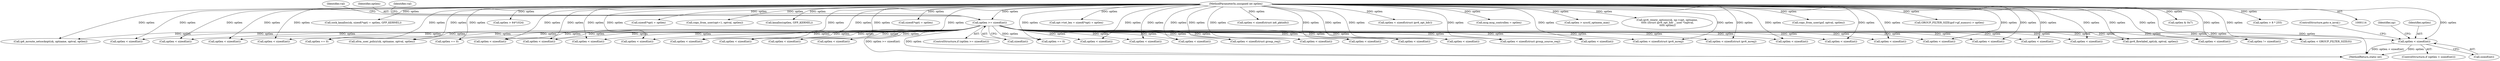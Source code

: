 digraph "0_linux_45f6fad84cc305103b28d73482b344d7f5b76f39_11@API" {
"1000492" [label="(Call,optlen < sizeof(int))"];
"1000152" [label="(Call,optlen >= sizeof(int))"];
"1000119" [label="(MethodParameterIn,unsigned int optlen)"];
"1000768" [label="(Call,optlen < sizeof(int))"];
"1000496" [label="(ControlStructure,goto e_inval;)"];
"1000501" [label="(Identifier,np)"];
"1001049" [label="(Call,sock_kmalloc(sk, sizeof(*opt) + optlen, GFP_KERNEL))"];
"1000491" [label="(ControlStructure,if (optlen < sizeof(int)))"];
"1000686" [label="(Call,optlen < sizeof(int))"];
"1000179" [label="(Call,ip6_mroute_setsockopt(sk, optname, optval, optlen))"];
"1000151" [label="(ControlStructure,if (optlen >= sizeof(int)))"];
"1001895" [label="(Call,optlen < sizeof(int))"];
"1001041" [label="(Call,optlen > 64*1024)"];
"1000472" [label="(Call,optlen < sizeof(int))"];
"1001987" [label="(Call,optlen < sizeof(int))"];
"1000494" [label="(Call,sizeof(int))"];
"1001179" [label="(Call,optlen < sizeof(int))"];
"1001755" [label="(Call,optlen < sizeof(int))"];
"1001051" [label="(Call,sizeof(*opt) + optlen)"];
"1001085" [label="(Call,copy_from_user(opt+1, optval, optlen))"];
"1001685" [label="(Call,kmalloc(optlen, GFP_KERNEL))"];
"1000552" [label="(Call,optlen < sizeof(int))"];
"1000632" [label="(Call,optlen < sizeof(int))"];
"1000810" [label="(Call,optlen == 0)"];
"1001075" [label="(Call,sizeof(*opt) + optlen)"];
"1000572" [label="(Call,optlen < sizeof(int))"];
"1001816" [label="(Call,optlen < sizeof(int))"];
"1001793" [label="(Call,optlen < sizeof(int))"];
"1001071" [label="(Call,opt->tot_len = sizeof(*opt) + optlen)"];
"1000432" [label="(Call,optlen < sizeof(int))"];
"1000652" [label="(Call,optlen < sizeof(int))"];
"1001544" [label="(Call,optlen < sizeof(struct group_source_req))"];
"1000159" [label="(Identifier,val)"];
"1001357" [label="(Call,optlen < sizeof(struct ipv6_mreq))"];
"1000592" [label="(Call,optlen < sizeof(int))"];
"1000152" [label="(Call,optlen >= sizeof(int))"];
"1001878" [label="(Call,xfrm_user_policy(sk, optname, optval, optlen))"];
"1000947" [label="(Call,optlen < sizeof(struct in6_pktinfo))"];
"1001032" [label="(Call,optlen == 0)"];
"1001307" [label="(Call,optlen < sizeof(int))"];
"1001768" [label="(Call,optlen < sizeof(int))"];
"1000824" [label="(Call,optlen < sizeof(struct ipv6_opt_hdr))"];
"1000194" [label="(Call,optlen < sizeof(int))"];
"1001092" [label="(Call,msg.msg_controllen = optlen)"];
"1000940" [label="(Call,optlen == 0)"];
"1001674" [label="(Call,optlen > sysctl_optmem_max)"];
"1000856" [label="(Call,ipv6_renew_options(sk, np->opt, optname,\n \t\t\t\t\t (struct ipv6_opt_hdr __user *)optval,\n \t\t\t\t\t optlen))"];
"1000785" [label="(Call,optlen < sizeof(int))"];
"1001468" [label="(Call,optlen < sizeof(struct group_req))"];
"1000512" [label="(Call,optlen < sizeof(int))"];
"1001702" [label="(Call,copy_from_user(gsf, optval, optlen))"];
"1001146" [label="(Call,optlen < sizeof(int))"];
"1000726" [label="(Call,optlen < sizeof(int))"];
"1001731" [label="(Call,GROUP_FILTER_SIZE(gsf->gf_numsrc) > optlen)"];
"1001417" [label="(Call,optlen < sizeof(struct ipv6_mreq))"];
"1000153" [label="(Identifier,optlen)"];
"1001840" [label="(Call,optlen < sizeof(int))"];
"1000119" [label="(MethodParameterIn,unsigned int optlen)"];
"1000168" [label="(Identifier,val)"];
"1000612" [label="(Call,optlen < sizeof(int))"];
"1000532" [label="(Call,optlen < sizeof(int))"];
"1000706" [label="(Call,optlen < sizeof(int))"];
"1000492" [label="(Call,optlen < sizeof(int))"];
"1000452" [label="(Call,optlen < sizeof(int))"];
"1001857" [label="(Call,ipv6_flowlabel_opt(sk, optval, optlen))"];
"1000829" [label="(Call,optlen & 0x7)"];
"1002046" [label="(MethodReturn,static int)"];
"1000154" [label="(Call,sizeof(int))"];
"1001211" [label="(Call,optlen < sizeof(int))"];
"1000493" [label="(Identifier,optlen)"];
"1001238" [label="(Call,optlen != sizeof(int))"];
"1000832" [label="(Call,optlen > 8 * 255)"];
"1001668" [label="(Call,optlen < GROUP_FILTER_SIZE(0))"];
"1000492" -> "1000491"  [label="AST: "];
"1000492" -> "1000494"  [label="CFG: "];
"1000493" -> "1000492"  [label="AST: "];
"1000494" -> "1000492"  [label="AST: "];
"1000496" -> "1000492"  [label="CFG: "];
"1000501" -> "1000492"  [label="CFG: "];
"1000492" -> "1002046"  [label="DDG: optlen"];
"1000492" -> "1002046"  [label="DDG: optlen < sizeof(int)"];
"1000152" -> "1000492"  [label="DDG: optlen"];
"1000119" -> "1000492"  [label="DDG: optlen"];
"1000152" -> "1000151"  [label="AST: "];
"1000152" -> "1000154"  [label="CFG: "];
"1000153" -> "1000152"  [label="AST: "];
"1000154" -> "1000152"  [label="AST: "];
"1000159" -> "1000152"  [label="CFG: "];
"1000168" -> "1000152"  [label="CFG: "];
"1000152" -> "1002046"  [label="DDG: optlen >= sizeof(int)"];
"1000152" -> "1002046"  [label="DDG: optlen"];
"1000119" -> "1000152"  [label="DDG: optlen"];
"1000152" -> "1000179"  [label="DDG: optlen"];
"1000152" -> "1000194"  [label="DDG: optlen"];
"1000152" -> "1000432"  [label="DDG: optlen"];
"1000152" -> "1000452"  [label="DDG: optlen"];
"1000152" -> "1000472"  [label="DDG: optlen"];
"1000152" -> "1000512"  [label="DDG: optlen"];
"1000152" -> "1000532"  [label="DDG: optlen"];
"1000152" -> "1000552"  [label="DDG: optlen"];
"1000152" -> "1000572"  [label="DDG: optlen"];
"1000152" -> "1000592"  [label="DDG: optlen"];
"1000152" -> "1000612"  [label="DDG: optlen"];
"1000152" -> "1000632"  [label="DDG: optlen"];
"1000152" -> "1000652"  [label="DDG: optlen"];
"1000152" -> "1000686"  [label="DDG: optlen"];
"1000152" -> "1000706"  [label="DDG: optlen"];
"1000152" -> "1000726"  [label="DDG: optlen"];
"1000152" -> "1000768"  [label="DDG: optlen"];
"1000152" -> "1000785"  [label="DDG: optlen"];
"1000152" -> "1000810"  [label="DDG: optlen"];
"1000152" -> "1000940"  [label="DDG: optlen"];
"1000152" -> "1001032"  [label="DDG: optlen"];
"1000152" -> "1001146"  [label="DDG: optlen"];
"1000152" -> "1001179"  [label="DDG: optlen"];
"1000152" -> "1001211"  [label="DDG: optlen"];
"1000152" -> "1001238"  [label="DDG: optlen"];
"1000152" -> "1001307"  [label="DDG: optlen"];
"1000152" -> "1001357"  [label="DDG: optlen"];
"1000152" -> "1001417"  [label="DDG: optlen"];
"1000152" -> "1001468"  [label="DDG: optlen"];
"1000152" -> "1001544"  [label="DDG: optlen"];
"1000152" -> "1001668"  [label="DDG: optlen"];
"1000152" -> "1001755"  [label="DDG: optlen"];
"1000152" -> "1001768"  [label="DDG: optlen"];
"1000152" -> "1001793"  [label="DDG: optlen"];
"1000152" -> "1001816"  [label="DDG: optlen"];
"1000152" -> "1001840"  [label="DDG: optlen"];
"1000152" -> "1001857"  [label="DDG: optlen"];
"1000152" -> "1001878"  [label="DDG: optlen"];
"1000152" -> "1001895"  [label="DDG: optlen"];
"1000152" -> "1001987"  [label="DDG: optlen"];
"1000119" -> "1000114"  [label="AST: "];
"1000119" -> "1002046"  [label="DDG: optlen"];
"1000119" -> "1000179"  [label="DDG: optlen"];
"1000119" -> "1000194"  [label="DDG: optlen"];
"1000119" -> "1000432"  [label="DDG: optlen"];
"1000119" -> "1000452"  [label="DDG: optlen"];
"1000119" -> "1000472"  [label="DDG: optlen"];
"1000119" -> "1000512"  [label="DDG: optlen"];
"1000119" -> "1000532"  [label="DDG: optlen"];
"1000119" -> "1000552"  [label="DDG: optlen"];
"1000119" -> "1000572"  [label="DDG: optlen"];
"1000119" -> "1000592"  [label="DDG: optlen"];
"1000119" -> "1000612"  [label="DDG: optlen"];
"1000119" -> "1000632"  [label="DDG: optlen"];
"1000119" -> "1000652"  [label="DDG: optlen"];
"1000119" -> "1000686"  [label="DDG: optlen"];
"1000119" -> "1000706"  [label="DDG: optlen"];
"1000119" -> "1000726"  [label="DDG: optlen"];
"1000119" -> "1000768"  [label="DDG: optlen"];
"1000119" -> "1000785"  [label="DDG: optlen"];
"1000119" -> "1000810"  [label="DDG: optlen"];
"1000119" -> "1000824"  [label="DDG: optlen"];
"1000119" -> "1000829"  [label="DDG: optlen"];
"1000119" -> "1000832"  [label="DDG: optlen"];
"1000119" -> "1000856"  [label="DDG: optlen"];
"1000119" -> "1000940"  [label="DDG: optlen"];
"1000119" -> "1000947"  [label="DDG: optlen"];
"1000119" -> "1001032"  [label="DDG: optlen"];
"1000119" -> "1001041"  [label="DDG: optlen"];
"1000119" -> "1001049"  [label="DDG: optlen"];
"1000119" -> "1001051"  [label="DDG: optlen"];
"1000119" -> "1001071"  [label="DDG: optlen"];
"1000119" -> "1001075"  [label="DDG: optlen"];
"1000119" -> "1001085"  [label="DDG: optlen"];
"1000119" -> "1001092"  [label="DDG: optlen"];
"1000119" -> "1001146"  [label="DDG: optlen"];
"1000119" -> "1001179"  [label="DDG: optlen"];
"1000119" -> "1001211"  [label="DDG: optlen"];
"1000119" -> "1001238"  [label="DDG: optlen"];
"1000119" -> "1001307"  [label="DDG: optlen"];
"1000119" -> "1001357"  [label="DDG: optlen"];
"1000119" -> "1001417"  [label="DDG: optlen"];
"1000119" -> "1001468"  [label="DDG: optlen"];
"1000119" -> "1001544"  [label="DDG: optlen"];
"1000119" -> "1001668"  [label="DDG: optlen"];
"1000119" -> "1001674"  [label="DDG: optlen"];
"1000119" -> "1001685"  [label="DDG: optlen"];
"1000119" -> "1001702"  [label="DDG: optlen"];
"1000119" -> "1001731"  [label="DDG: optlen"];
"1000119" -> "1001755"  [label="DDG: optlen"];
"1000119" -> "1001768"  [label="DDG: optlen"];
"1000119" -> "1001793"  [label="DDG: optlen"];
"1000119" -> "1001816"  [label="DDG: optlen"];
"1000119" -> "1001840"  [label="DDG: optlen"];
"1000119" -> "1001857"  [label="DDG: optlen"];
"1000119" -> "1001878"  [label="DDG: optlen"];
"1000119" -> "1001895"  [label="DDG: optlen"];
"1000119" -> "1001987"  [label="DDG: optlen"];
}
